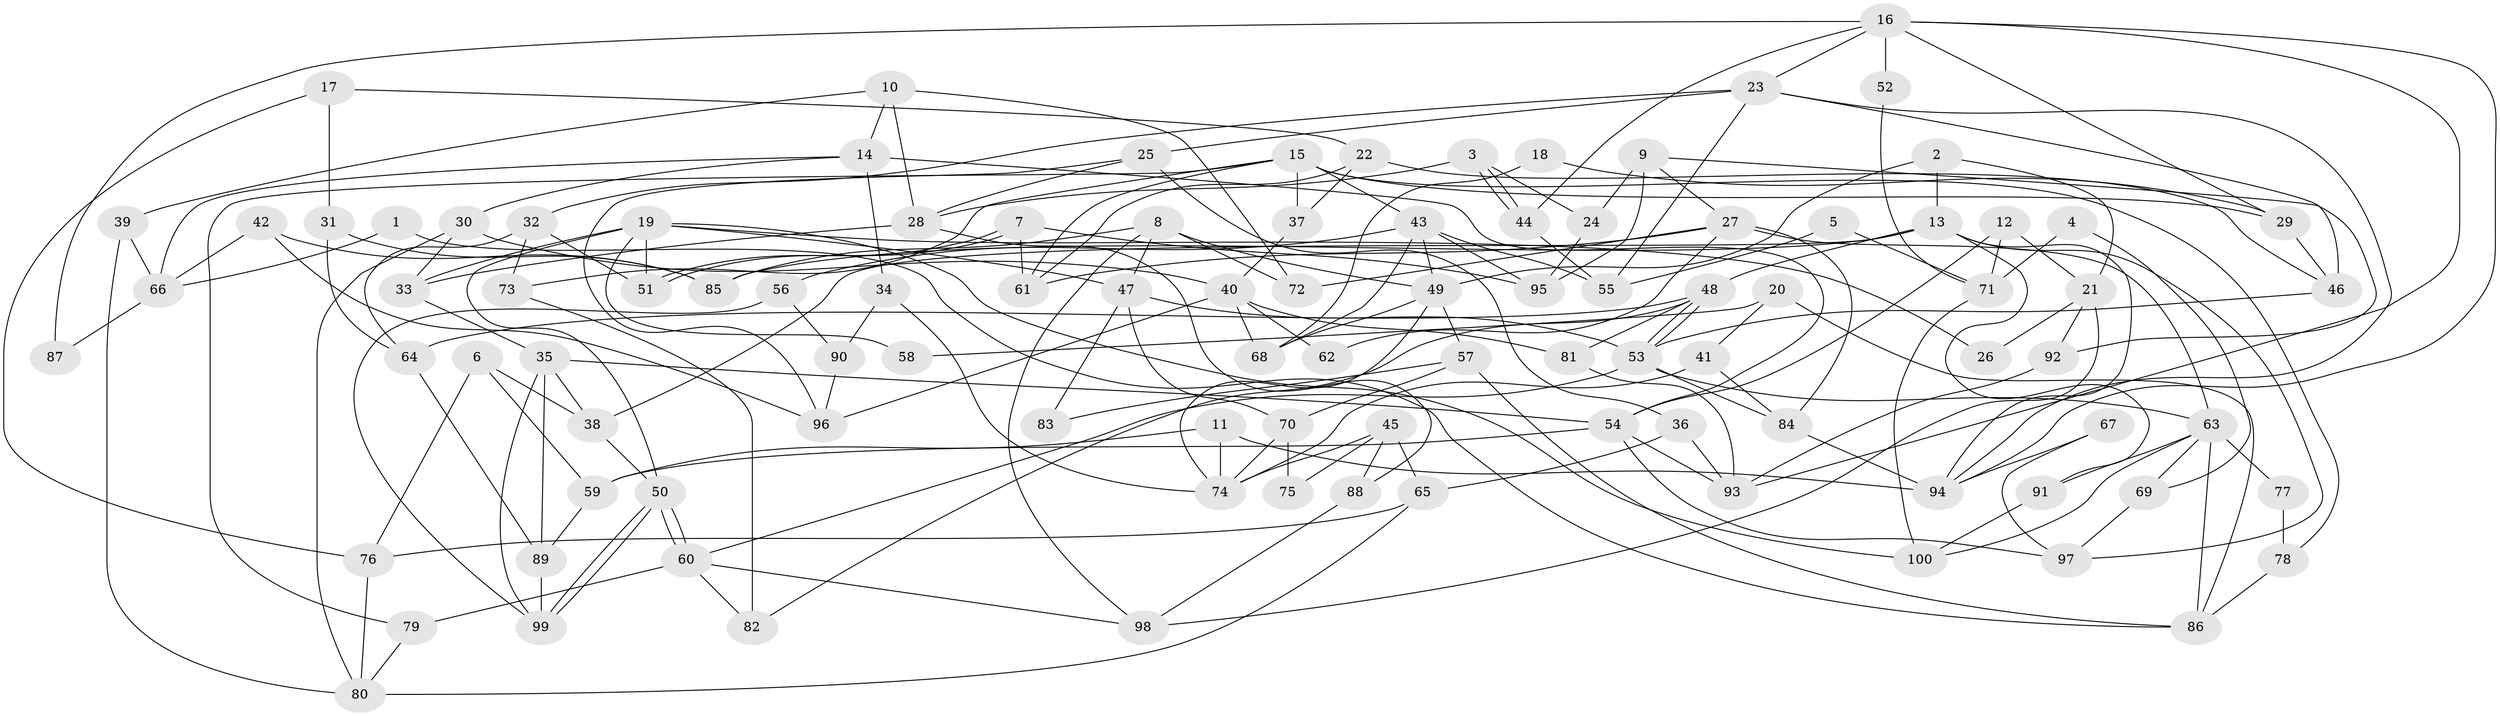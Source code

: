 // Generated by graph-tools (version 1.1) at 2025/38/02/21/25 10:38:59]
// undirected, 100 vertices, 200 edges
graph export_dot {
graph [start="1"]
  node [color=gray90,style=filled];
  1;
  2;
  3;
  4;
  5;
  6;
  7;
  8;
  9;
  10;
  11;
  12;
  13;
  14;
  15;
  16;
  17;
  18;
  19;
  20;
  21;
  22;
  23;
  24;
  25;
  26;
  27;
  28;
  29;
  30;
  31;
  32;
  33;
  34;
  35;
  36;
  37;
  38;
  39;
  40;
  41;
  42;
  43;
  44;
  45;
  46;
  47;
  48;
  49;
  50;
  51;
  52;
  53;
  54;
  55;
  56;
  57;
  58;
  59;
  60;
  61;
  62;
  63;
  64;
  65;
  66;
  67;
  68;
  69;
  70;
  71;
  72;
  73;
  74;
  75;
  76;
  77;
  78;
  79;
  80;
  81;
  82;
  83;
  84;
  85;
  86;
  87;
  88;
  89;
  90;
  91;
  92;
  93;
  94;
  95;
  96;
  97;
  98;
  99;
  100;
  1 -- 86;
  1 -- 66;
  2 -- 13;
  2 -- 49;
  2 -- 21;
  3 -- 44;
  3 -- 44;
  3 -- 28;
  3 -- 24;
  4 -- 69;
  4 -- 71;
  5 -- 71;
  5 -- 55;
  6 -- 76;
  6 -- 38;
  6 -- 59;
  7 -- 51;
  7 -- 51;
  7 -- 61;
  7 -- 95;
  8 -- 85;
  8 -- 47;
  8 -- 49;
  8 -- 72;
  8 -- 98;
  9 -- 27;
  9 -- 24;
  9 -- 92;
  9 -- 95;
  10 -- 39;
  10 -- 28;
  10 -- 14;
  10 -- 72;
  11 -- 94;
  11 -- 59;
  11 -- 74;
  12 -- 21;
  12 -- 54;
  12 -- 71;
  13 -- 48;
  13 -- 91;
  13 -- 38;
  13 -- 85;
  13 -- 94;
  13 -- 97;
  14 -- 54;
  14 -- 30;
  14 -- 34;
  14 -- 66;
  15 -- 61;
  15 -- 43;
  15 -- 29;
  15 -- 37;
  15 -- 73;
  15 -- 78;
  15 -- 79;
  16 -- 23;
  16 -- 94;
  16 -- 29;
  16 -- 44;
  16 -- 52;
  16 -- 87;
  16 -- 93;
  17 -- 76;
  17 -- 22;
  17 -- 31;
  18 -- 68;
  18 -- 29;
  19 -- 50;
  19 -- 33;
  19 -- 26;
  19 -- 47;
  19 -- 51;
  19 -- 58;
  19 -- 100;
  20 -- 86;
  20 -- 41;
  20 -- 58;
  21 -- 98;
  21 -- 26;
  21 -- 92;
  22 -- 37;
  22 -- 46;
  22 -- 61;
  23 -- 46;
  23 -- 32;
  23 -- 25;
  23 -- 55;
  23 -- 94;
  24 -- 95;
  25 -- 28;
  25 -- 36;
  25 -- 96;
  27 -- 84;
  27 -- 72;
  27 -- 61;
  27 -- 62;
  27 -- 63;
  28 -- 33;
  28 -- 88;
  29 -- 46;
  30 -- 40;
  30 -- 33;
  30 -- 80;
  31 -- 64;
  31 -- 85;
  32 -- 51;
  32 -- 64;
  32 -- 73;
  33 -- 35;
  34 -- 74;
  34 -- 90;
  35 -- 38;
  35 -- 54;
  35 -- 89;
  35 -- 99;
  36 -- 93;
  36 -- 65;
  37 -- 40;
  38 -- 50;
  39 -- 80;
  39 -- 66;
  40 -- 68;
  40 -- 96;
  40 -- 62;
  40 -- 81;
  41 -- 84;
  41 -- 74;
  42 -- 96;
  42 -- 85;
  42 -- 66;
  43 -- 55;
  43 -- 95;
  43 -- 49;
  43 -- 56;
  43 -- 68;
  44 -- 55;
  45 -- 74;
  45 -- 65;
  45 -- 75;
  45 -- 88;
  46 -- 53;
  47 -- 53;
  47 -- 70;
  47 -- 83;
  48 -- 53;
  48 -- 53;
  48 -- 81;
  48 -- 64;
  48 -- 82;
  49 -- 57;
  49 -- 68;
  49 -- 74;
  50 -- 99;
  50 -- 99;
  50 -- 60;
  50 -- 60;
  52 -- 71;
  53 -- 60;
  53 -- 63;
  53 -- 84;
  54 -- 93;
  54 -- 59;
  54 -- 97;
  56 -- 99;
  56 -- 90;
  57 -- 70;
  57 -- 83;
  57 -- 86;
  59 -- 89;
  60 -- 82;
  60 -- 79;
  60 -- 98;
  63 -- 69;
  63 -- 77;
  63 -- 86;
  63 -- 91;
  63 -- 100;
  64 -- 89;
  65 -- 80;
  65 -- 76;
  66 -- 87;
  67 -- 94;
  67 -- 97;
  69 -- 97;
  70 -- 74;
  70 -- 75;
  71 -- 100;
  73 -- 82;
  76 -- 80;
  77 -- 78;
  78 -- 86;
  79 -- 80;
  81 -- 93;
  84 -- 94;
  88 -- 98;
  89 -- 99;
  90 -- 96;
  91 -- 100;
  92 -- 93;
}

